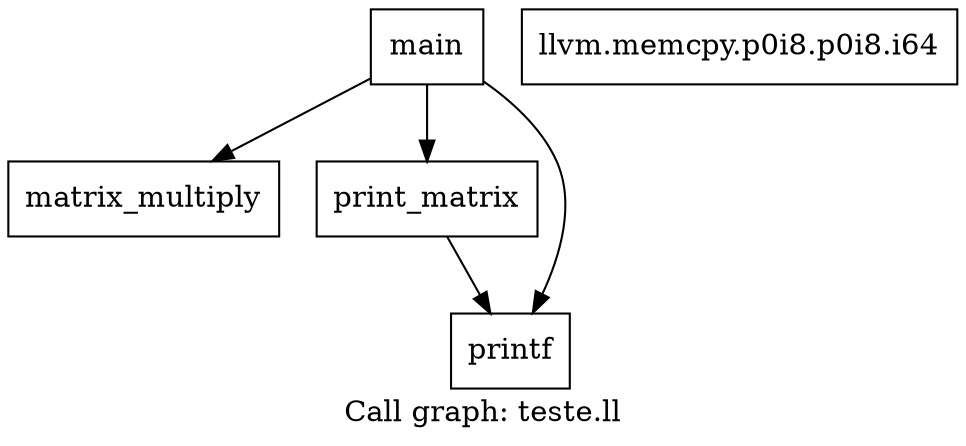 digraph "Call graph: teste.ll" {
	label="Call graph: teste.ll";

	Node0x564ef918be20 [shape=record,label="{matrix_multiply}"];
	Node0x564ef918bf40 [shape=record,label="{print_matrix}"];
	Node0x564ef918bf40 -> Node0x564ef918bfc0;
	Node0x564ef91a0150 [shape=record,label="{main}"];
	Node0x564ef91a0150 -> Node0x564ef918be20;
	Node0x564ef91a0150 -> Node0x564ef918bfc0;
	Node0x564ef91a0150 -> Node0x564ef918bf40;
	Node0x564ef918bfc0 [shape=record,label="{printf}"];
	Node0x564ef91a0400 [shape=record,label="{llvm.memcpy.p0i8.p0i8.i64}"];
}
